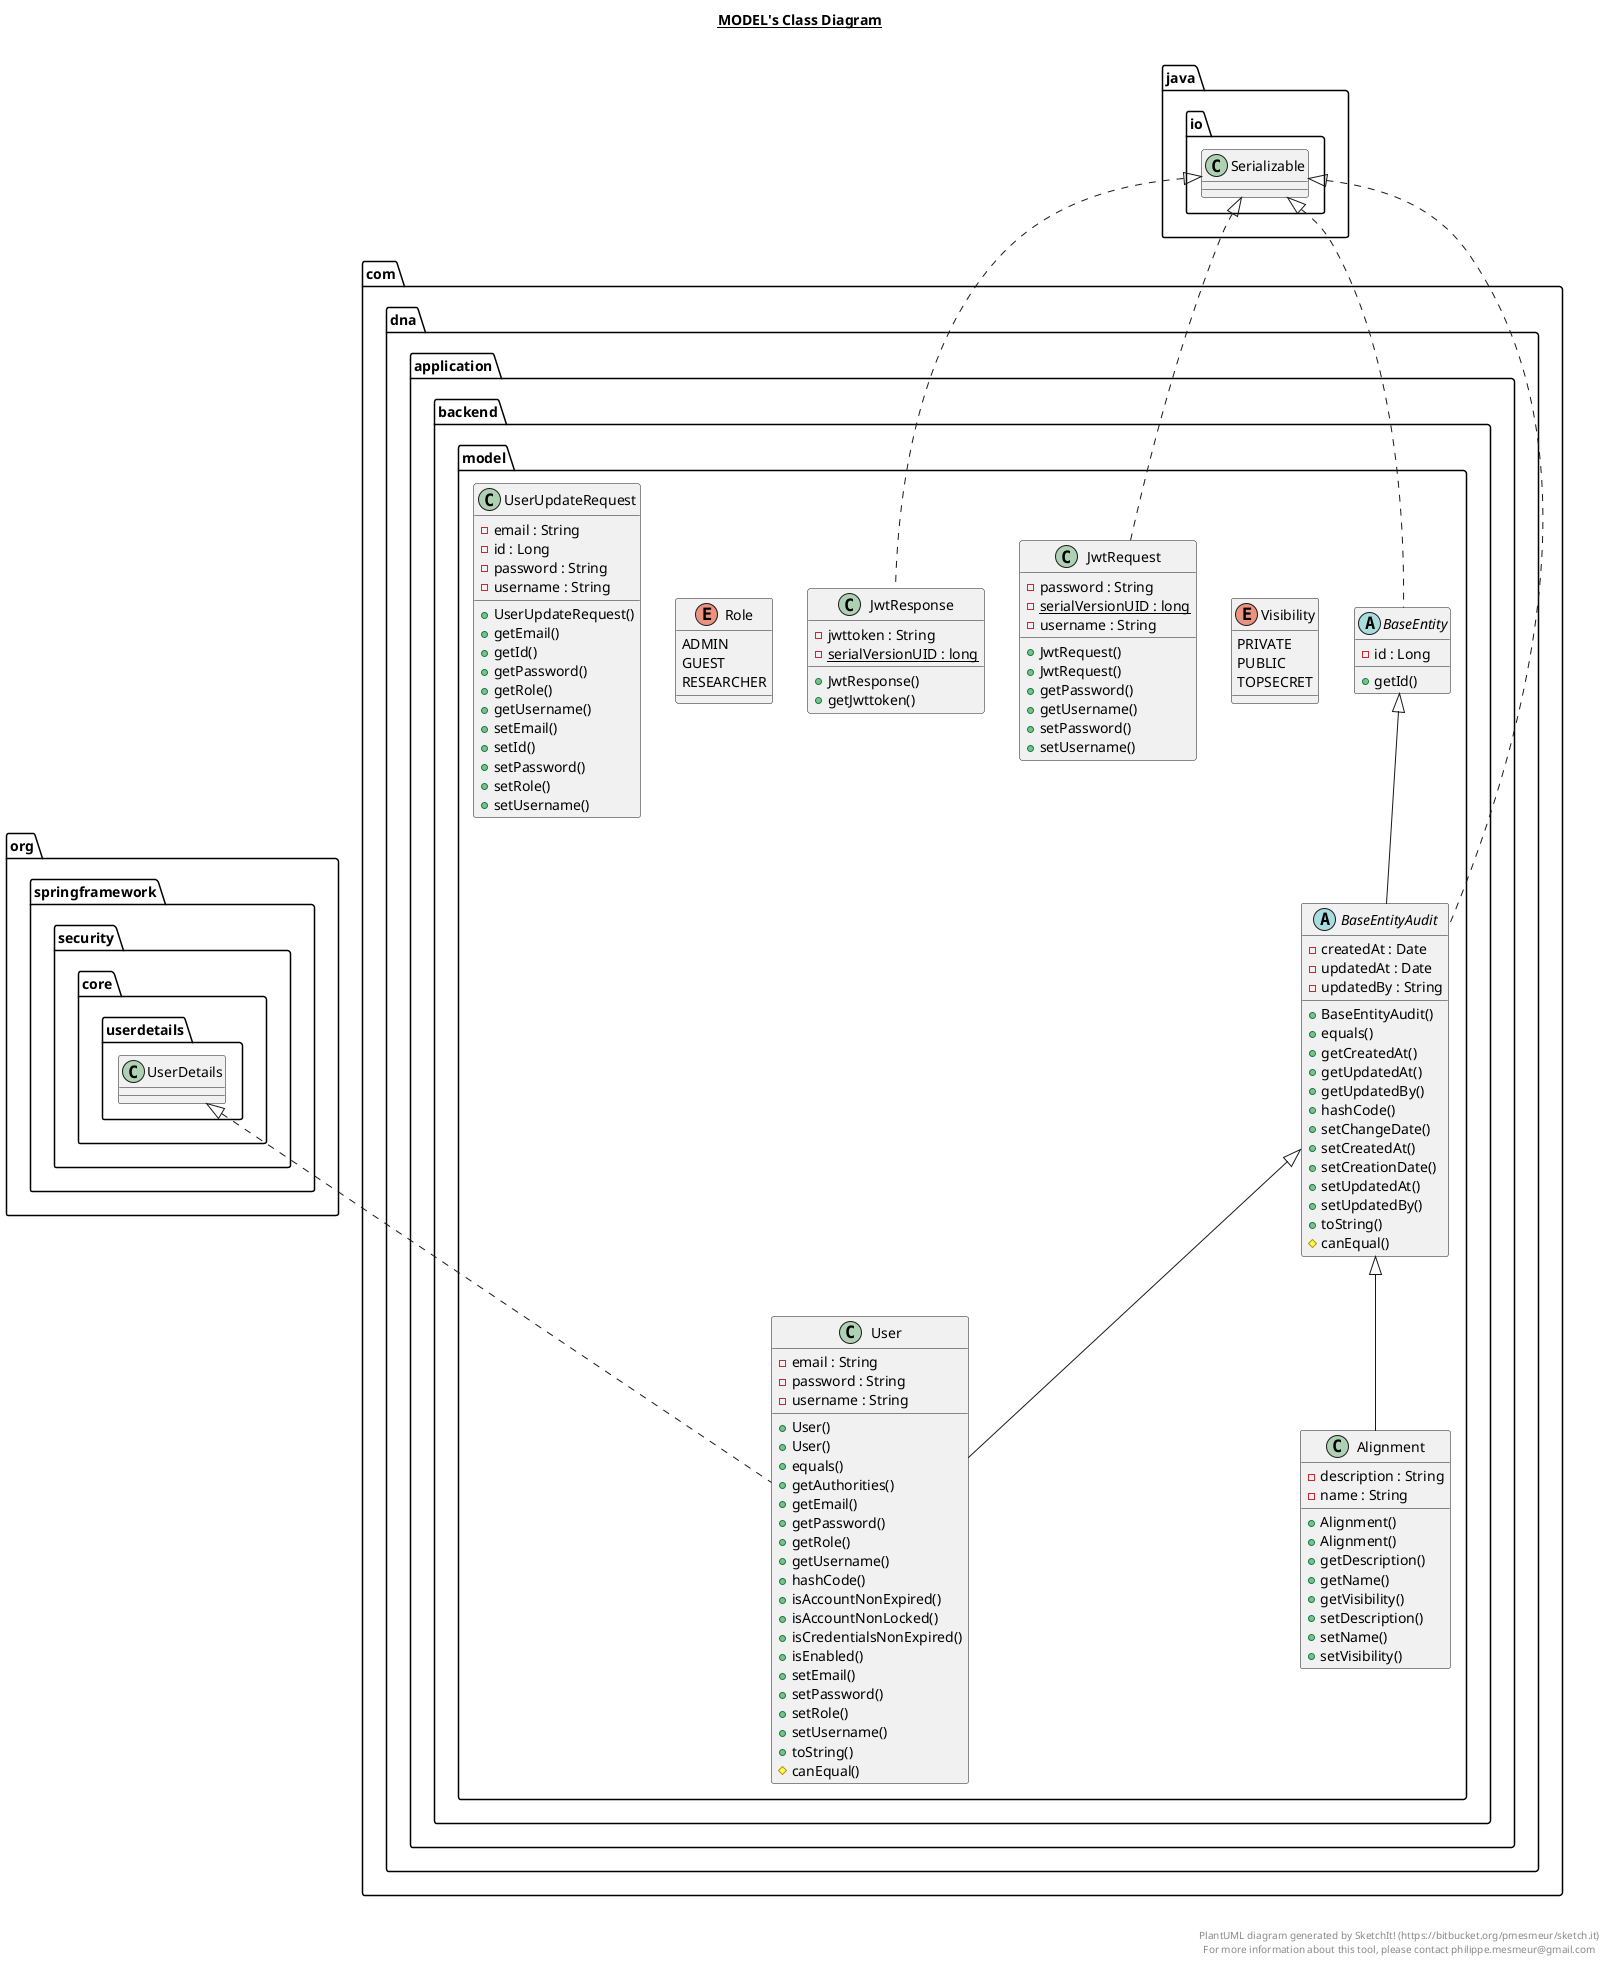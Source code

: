 @startuml

title __MODEL's Class Diagram__\n

  namespace com.dna.application.backend {
    namespace model {
      class com.dna.application.backend.model.Alignment {
          - description : String
          - name : String
          + Alignment()
          + Alignment()
          + getDescription()
          + getName()
          + getVisibility()
          + setDescription()
          + setName()
          + setVisibility()
      }
    }
  }
  

  namespace com.dna.application.backend {
    namespace model {
      enum Visibility {
        PRIVATE
        PUBLIC
        TOPSECRET
      }
    }
  }
  

  namespace com.dna.application.backend {
    namespace model {
      abstract class com.dna.application.backend.model.BaseEntity {
          - id : Long
          + getId()
      }
    }
  }
  

  namespace com.dna.application.backend {
    namespace model {
      abstract class com.dna.application.backend.model.BaseEntityAudit {
          - createdAt : Date
          - updatedAt : Date
          - updatedBy : String
          + BaseEntityAudit()
          + equals()
          + getCreatedAt()
          + getUpdatedAt()
          + getUpdatedBy()
          + hashCode()
          + setChangeDate()
          + setCreatedAt()
          + setCreationDate()
          + setUpdatedAt()
          + setUpdatedBy()
          + toString()
          # canEqual()
      }
    }
  }
  

  namespace com.dna.application.backend {
    namespace model {
      class com.dna.application.backend.model.JwtRequest {
          - password : String
          {static} - serialVersionUID : long
          - username : String
          + JwtRequest()
          + JwtRequest()
          + getPassword()
          + getUsername()
          + setPassword()
          + setUsername()
      }
    }
  }
  

  namespace com.dna.application.backend {
    namespace model {
      class com.dna.application.backend.model.JwtResponse {
          - jwttoken : String
          {static} - serialVersionUID : long
          + JwtResponse()
          + getJwttoken()
      }
    }
  }
  

  namespace com.dna.application.backend {
    namespace model {
      class com.dna.application.backend.model.User {
          - email : String
          - password : String
          - username : String
          + User()
          + User()
          + equals()
          + getAuthorities()
          + getEmail()
          + getPassword()
          + getRole()
          + getUsername()
          + hashCode()
          + isAccountNonExpired()
          + isAccountNonLocked()
          + isCredentialsNonExpired()
          + isEnabled()
          + setEmail()
          + setPassword()
          + setRole()
          + setUsername()
          + toString()
          # canEqual()
      }
    }
  }
  

  namespace com.dna.application.backend {
    namespace model {
      enum Role {
        ADMIN
        GUEST
        RESEARCHER
      }
    }
  }
  

  namespace com.dna.application.backend {
    namespace model {
      class com.dna.application.backend.model.UserUpdateRequest {
          - email : String
          - id : Long
          - password : String
          - username : String
          + UserUpdateRequest()
          + getEmail()
          + getId()
          + getPassword()
          + getRole()
          + getUsername()
          + setEmail()
          + setId()
          + setPassword()
          + setRole()
          + setUsername()
      }
    }
  }
  

  com.dna.application.backend.model.Alignment -up-|> com.dna.application.backend.model.BaseEntityAudit
  com.dna.application.backend.model.Alignment o-- com.dna.application.backend.model.Alignment.Visibility : visibility
  com.dna.application.backend.model.Alignment +-down- com.dna.application.backend.model.Alignment.Visibility
  com.dna.application.backend.model.BaseEntity .up.|> java.io.Serializable
  com.dna.application.backend.model.BaseEntityAudit .up.|> java.io.Serializable
  com.dna.application.backend.model.BaseEntityAudit -up-|> com.dna.application.backend.model.BaseEntity
  com.dna.application.backend.model.JwtRequest .up.|> java.io.Serializable
  com.dna.application.backend.model.JwtResponse .up.|> java.io.Serializable
  com.dna.application.backend.model.User .up.|> org.springframework.security.core.userdetails.UserDetails
  com.dna.application.backend.model.User -up-|> com.dna.application.backend.model.BaseEntityAudit
  com.dna.application.backend.model.User o-- com.dna.application.backend.model.User.Role : role
  com.dna.application.backend.model.User +-down- com.dna.application.backend.model.User.Role
  com.dna.application.backend.model.UserUpdateRequest o-- com.dna.application.backend.model.User.Role : role


right footer


PlantUML diagram generated by SketchIt! (https://bitbucket.org/pmesmeur/sketch.it)
For more information about this tool, please contact philippe.mesmeur@gmail.com
endfooter

@enduml
